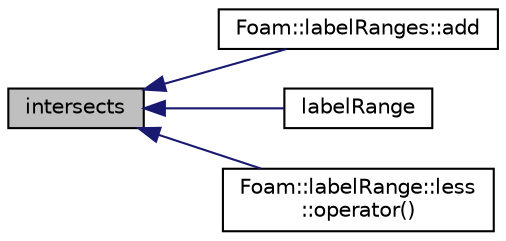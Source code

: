 digraph "intersects"
{
  bgcolor="transparent";
  edge [fontname="Helvetica",fontsize="10",labelfontname="Helvetica",labelfontsize="10"];
  node [fontname="Helvetica",fontsize="10",shape=record];
  rankdir="LR";
  Node62 [label="intersects",height=0.2,width=0.4,color="black", fillcolor="grey75", style="filled", fontcolor="black"];
  Node62 -> Node63 [dir="back",color="midnightblue",fontsize="10",style="solid",fontname="Helvetica"];
  Node63 [label="Foam::labelRanges::add",height=0.2,width=0.4,color="black",URL="$a29361.html#a2a9b5231256cea35a9d3851f2d1bb9fc",tooltip="Add the range to the list. "];
  Node62 -> Node64 [dir="back",color="midnightblue",fontsize="10",style="solid",fontname="Helvetica"];
  Node64 [label="labelRange",height=0.2,width=0.4,color="black",URL="$a29349.html#adeeb4ac0c53583eafa34ac1bda66a837",tooltip="Construct from Istream. "];
  Node62 -> Node65 [dir="back",color="midnightblue",fontsize="10",style="solid",fontname="Helvetica"];
  Node65 [label="Foam::labelRange::less\l::operator()",height=0.2,width=0.4,color="black",URL="$a29353.html#ac344b0e40533f879d3f038d772980a2a"];
}
